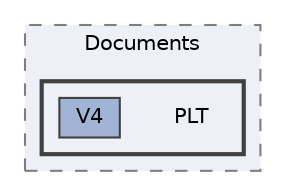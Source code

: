 digraph "/home/alexandros/Documents/PLT"
{
 // LATEX_PDF_SIZE
  bgcolor="transparent";
  edge [fontname=Helvetica,fontsize=10,labelfontname=Helvetica,labelfontsize=10];
  node [fontname=Helvetica,fontsize=10,shape=box,height=0.2,width=0.4];
  compound=true
  subgraph clusterdir_b820fd5895a5f46bdff4cc65ddc32717 {
    graph [ bgcolor="#edf0f7", pencolor="grey50", label="Documents", fontname=Helvetica,fontsize=10 style="filled,dashed", URL="dir_b820fd5895a5f46bdff4cc65ddc32717.html",tooltip=""]
  subgraph clusterdir_b269ee8b8617e223819cd16b98be0ce2 {
    graph [ bgcolor="#edf0f7", pencolor="grey25", label="", fontname=Helvetica,fontsize=10 style="filled,bold", URL="dir_b269ee8b8617e223819cd16b98be0ce2.html",tooltip=""]
    dir_b269ee8b8617e223819cd16b98be0ce2 [shape=plaintext, label="PLT"];
  dir_b4208f185072aea5eb1cb25aafb93906 [label="V4", fillcolor="#a2b4d6", color="grey25", style="filled", URL="dir_b4208f185072aea5eb1cb25aafb93906.html",tooltip=""];
  }
  }
}
